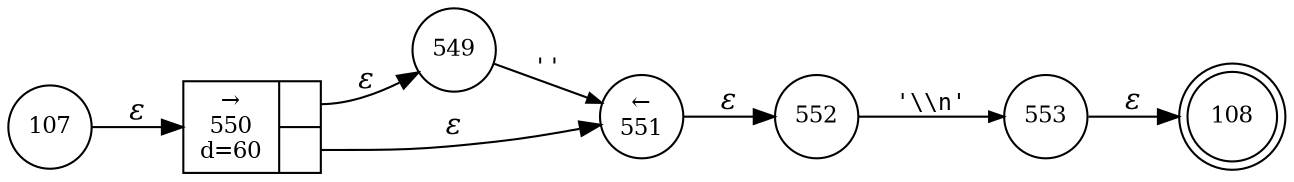 digraph ATN {
rankdir=LR;
s108[fontsize=11, label="108", shape=doublecircle, fixedsize=true, width=.6];
s549[fontsize=11,label="549", shape=circle, fixedsize=true, width=.55, peripheries=1];
s550[fontsize=11,label="{&rarr;\n550\nd=60|{<p0>|<p1>}}", shape=record, fixedsize=false, peripheries=1];
s551[fontsize=11,label="&larr;\n551", shape=circle, fixedsize=true, width=.55, peripheries=1];
s552[fontsize=11,label="552", shape=circle, fixedsize=true, width=.55, peripheries=1];
s553[fontsize=11,label="553", shape=circle, fixedsize=true, width=.55, peripheries=1];
s107[fontsize=11,label="107", shape=circle, fixedsize=true, width=.55, peripheries=1];
s107 -> s550 [fontname="Times-Italic", label="&epsilon;"];
s550:p0 -> s549 [fontname="Times-Italic", label="&epsilon;"];
s550:p1 -> s551 [fontname="Times-Italic", label="&epsilon;"];
s549 -> s551 [fontsize=11, fontname="Courier", arrowsize=.7, label = "''", arrowhead = normal];
s551 -> s552 [fontname="Times-Italic", label="&epsilon;"];
s552 -> s553 [fontsize=11, fontname="Courier", arrowsize=.7, label = "'\\\\n'", arrowhead = normal];
s553 -> s108 [fontname="Times-Italic", label="&epsilon;"];
}
